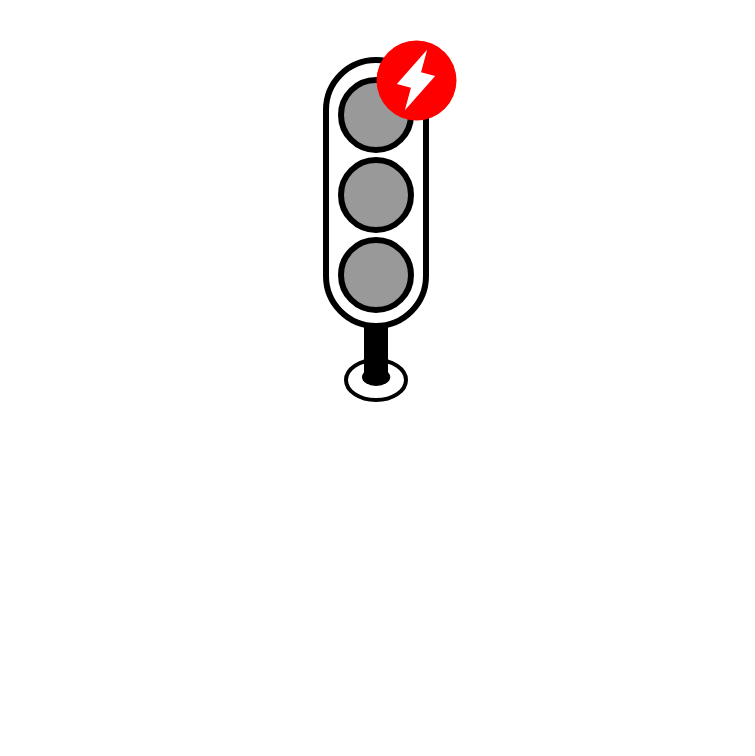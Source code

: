 <mxfile version="20.2.8" type="device"><diagram id="J2OuSg8uE9UjYtb7iVZ3" name="Seite-1"><mxGraphModel dx="1381" dy="374" grid="1" gridSize="10" guides="1" tooltips="1" connect="1" arrows="1" fold="1" page="1" pageScale="1" pageWidth="827" pageHeight="1169" math="0" shadow="0"><root><mxCell id="0"/><mxCell id="1" parent="0"/><mxCell id="5fMqjGd4douyS5c_qqYt-2" value="" style="whiteSpace=wrap;html=1;aspect=fixed;fillColor=none;strokeColor=none;" parent="1" vertex="1"><mxGeometry x="-107.91" y="30.6" width="375.81" height="375.81" as="geometry"/></mxCell><mxCell id="hAJaRdIYze2g09QByDpZ-3" value="" style="rounded=1;whiteSpace=wrap;html=1;perimeterSpacing=0;arcSize=50;strokeWidth=3;" parent="1" vertex="1"><mxGeometry x="55" y="60" width="50" height="133" as="geometry"/></mxCell><mxCell id="hAJaRdIYze2g09QByDpZ-2" value="" style="ellipse;whiteSpace=wrap;html=1;aspect=fixed;fillColor=#999999;fontColor=#333333;strokeColor=#000000;strokeWidth=3;" parent="1" vertex="1"><mxGeometry x="62.5" y="70" width="35" height="35" as="geometry"/></mxCell><mxCell id="hAJaRdIYze2g09QByDpZ-4" value="" style="ellipse;whiteSpace=wrap;html=1;aspect=fixed;fillColor=#999999;fontColor=#333333;strokeColor=#000000;strokeWidth=3;" parent="1" vertex="1"><mxGeometry x="62.5" y="110" width="35" height="35" as="geometry"/></mxCell><mxCell id="hAJaRdIYze2g09QByDpZ-5" value="" style="ellipse;whiteSpace=wrap;html=1;aspect=fixed;fillColor=#999999;fontColor=#333333;strokeColor=#000000;strokeWidth=3;shadow=0;" parent="1" vertex="1"><mxGeometry x="62.5" y="150" width="35" height="35" as="geometry"/></mxCell><mxCell id="XMzSjc4JjcYQy_Czje51-3" value="" style="ellipse;whiteSpace=wrap;html=1;strokeWidth=2;" parent="1" vertex="1"><mxGeometry x="65" y="210" width="30" height="20" as="geometry"/></mxCell><mxCell id="XMzSjc4JjcYQy_Czje51-4" value="" style="ellipse;whiteSpace=wrap;html=1;strokeWidth=3;strokeColor=none;fillColor=#000000;" parent="1" vertex="1"><mxGeometry x="73" y="214" width="14.12" height="9" as="geometry"/></mxCell><mxCell id="cPJyNmrCVpLk7tWFNw5a-1" value="" style="endArrow=none;html=1;rounded=0;exitX=0.5;exitY=1;exitDx=0;exitDy=0;strokeWidth=12;" parent="1" source="hAJaRdIYze2g09QByDpZ-3" edge="1"><mxGeometry width="50" height="50" relative="1" as="geometry"><mxPoint x="100" y="210" as="sourcePoint"/><mxPoint x="80" y="220" as="targetPoint"/></mxGeometry></mxCell><mxCell id="jsQkhQ0OJXzl_wamgXhh-1" value="" style="whiteSpace=wrap;html=1;aspect=fixed;fillColor=none;strokeColor=none;" vertex="1" parent="1"><mxGeometry x="-40" y="240" width="102.5" height="102.5" as="geometry"/></mxCell><mxCell id="jsQkhQ0OJXzl_wamgXhh-3" value="" style="ellipse;whiteSpace=wrap;html=1;aspect=fixed;strokeWidth=0;fillColor=#FF0000;strokeColor=none;" vertex="1" parent="1"><mxGeometry x="80" y="50" width="40" height="40" as="geometry"/></mxCell><mxCell id="jsQkhQ0OJXzl_wamgXhh-12" value="" style="shape=image;verticalLabelPosition=bottom;labelBackgroundColor=default;verticalAlign=top;aspect=fixed;imageAspect=0;image=data:image/svg+xml,PHN2ZyB4bWxucz0iaHR0cDovL3d3dy53My5vcmcvMjAwMC9zdmciIGhlaWdodD0iMjQiIHdpZHRoPSIyNCIgdmlld0JveD0iMCAwIDI0IDI0IiB2ZXJzaW9uPSIxLjIiPiYjeGE7CTx0aXRsZT5saWdodG5pbmctYm9sdC1zdmc8L3RpdGxlPiYjeGE7CTxzdHlsZT4mI3hhOwkJLnMwIHsgZmlsbDogI2ZmZmZmZiB9ICYjeGE7CTwvc3R5bGU+JiN4YTsJPHBhdGggZD0ibTExIDE1aC01bDctMTR2OGg1bC03IDE0eiIgY2xhc3M9InMwIiBpZD0iTGF5ZXIiLz4mI3hhOzwvc3ZnPg==;rotation=15;" vertex="1" parent="1"><mxGeometry x="82.5" y="52.5" width="35" height="35" as="geometry"/></mxCell></root></mxGraphModel></diagram></mxfile>